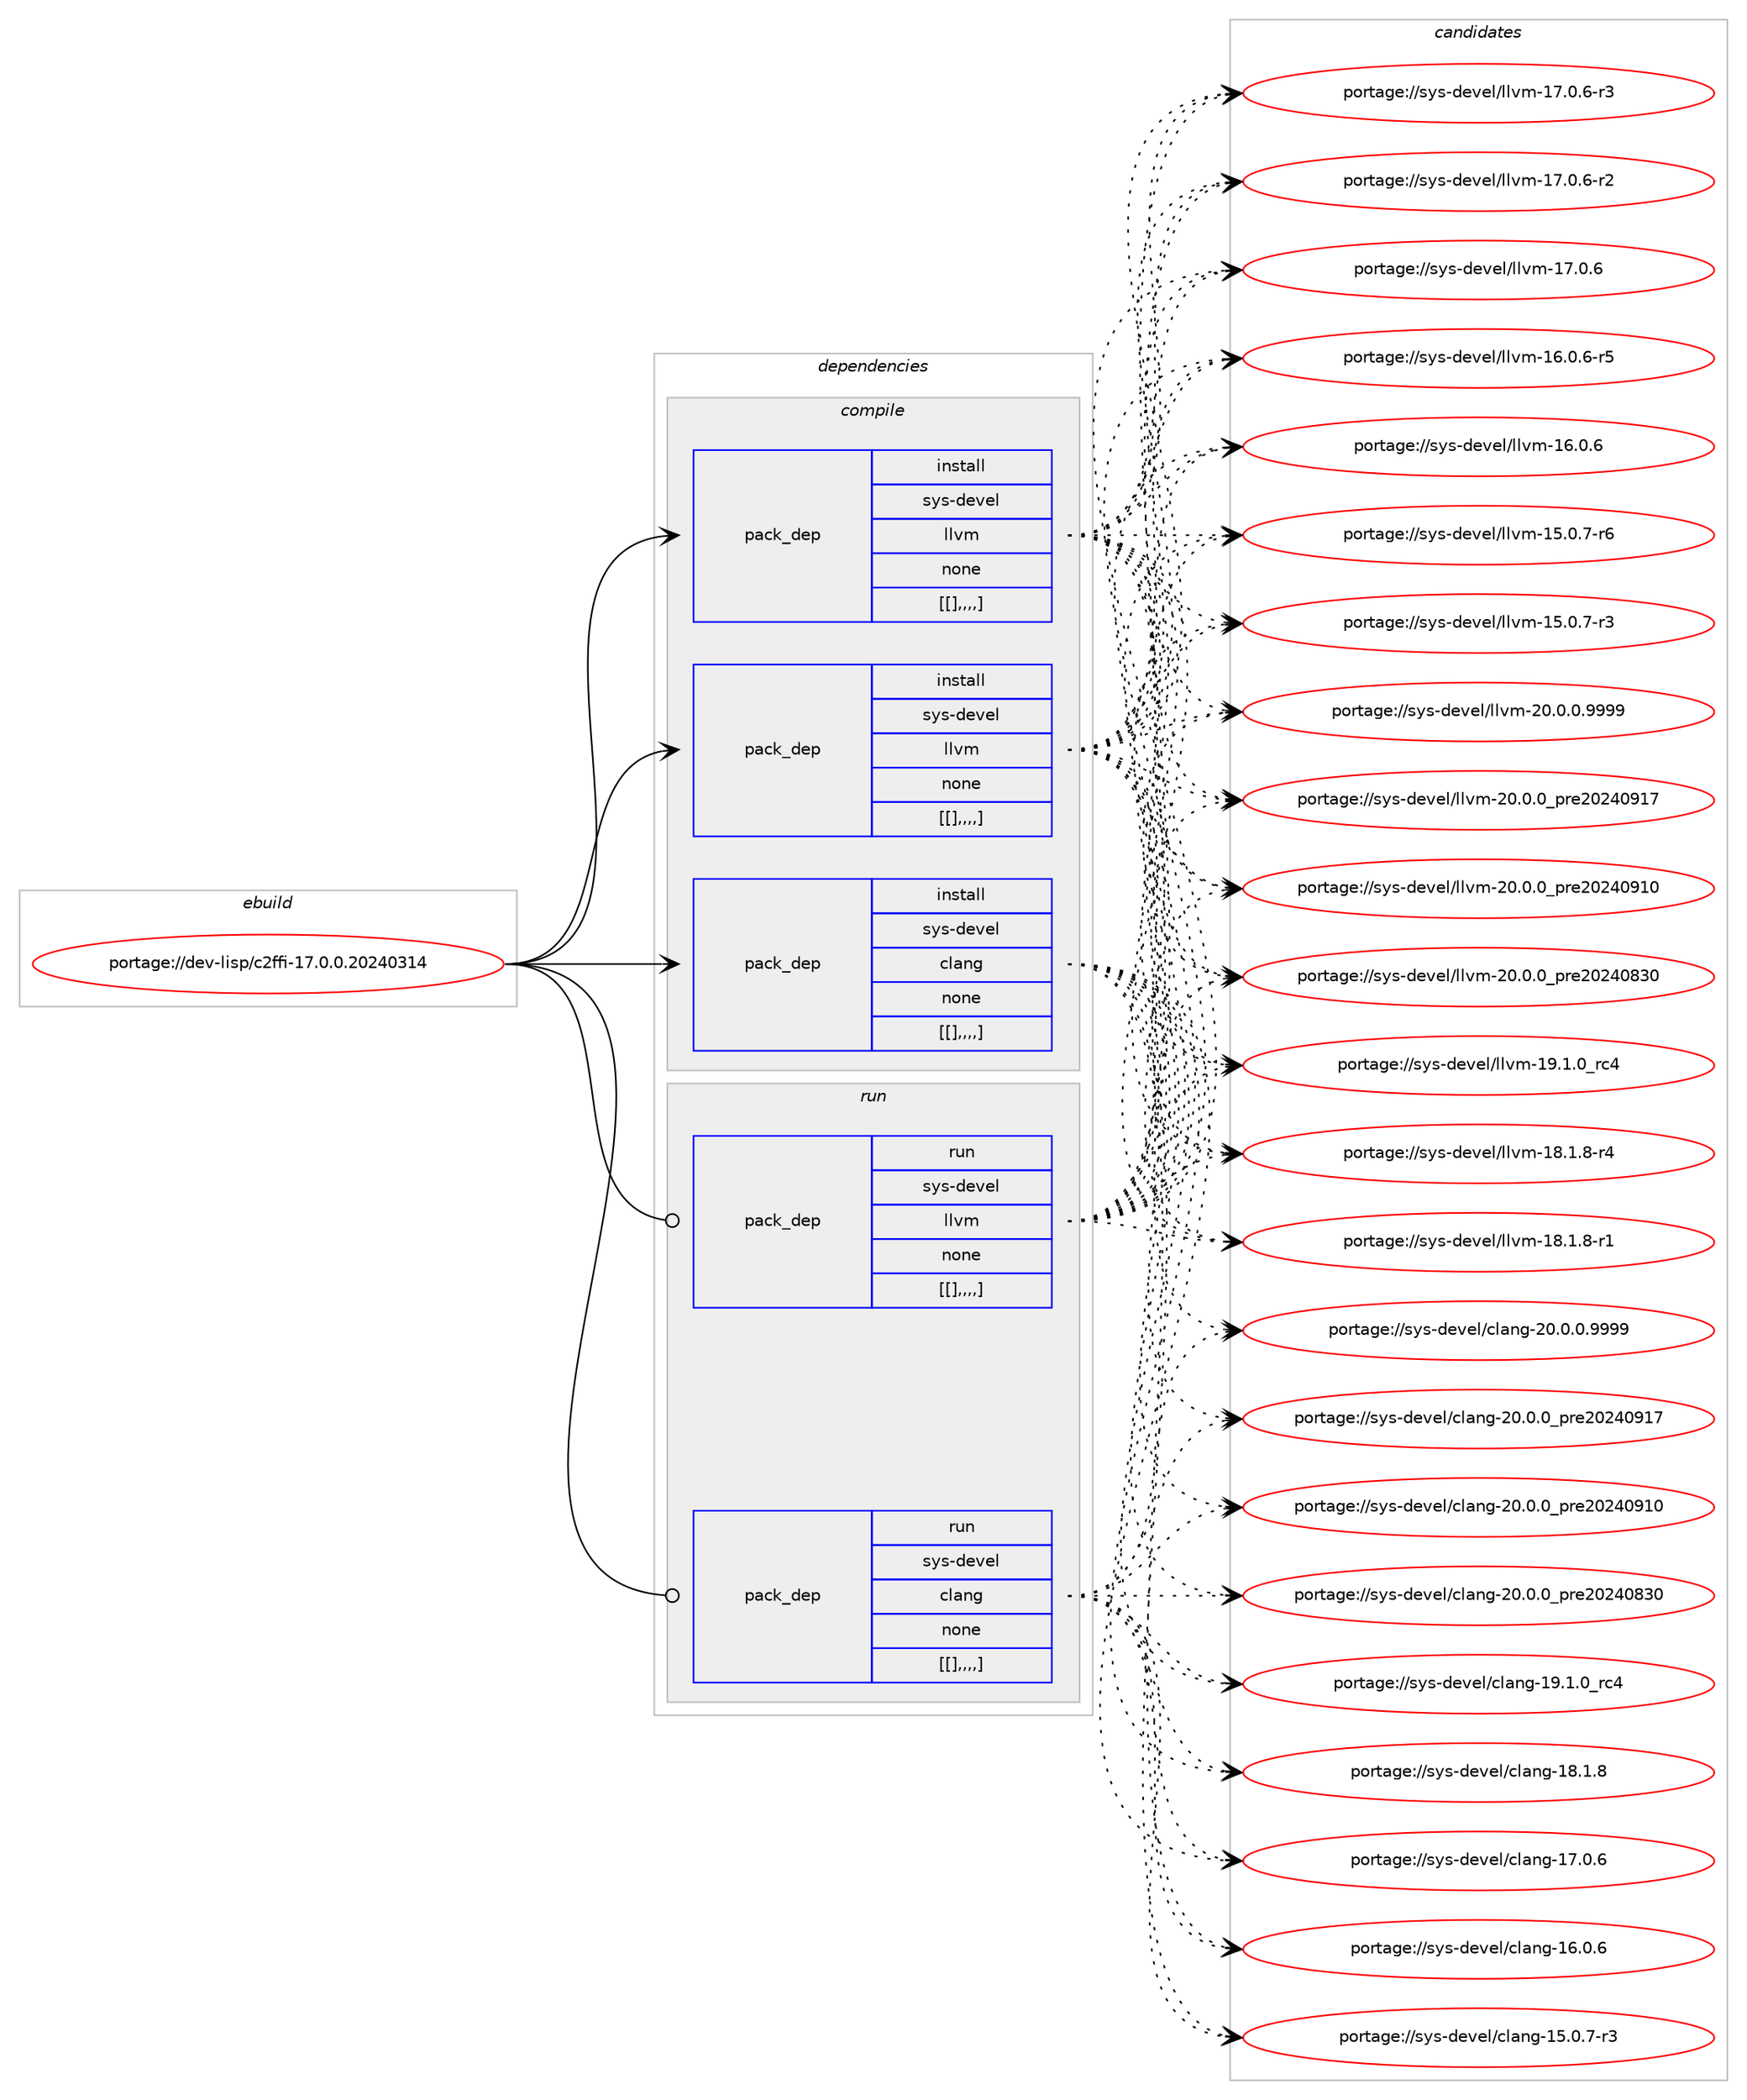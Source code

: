 digraph prolog {

# *************
# Graph options
# *************

newrank=true;
concentrate=true;
compound=true;
graph [rankdir=LR,fontname=Helvetica,fontsize=10,ranksep=1.5];#, ranksep=2.5, nodesep=0.2];
edge  [arrowhead=vee];
node  [fontname=Helvetica,fontsize=10];

# **********
# The ebuild
# **********

subgraph cluster_leftcol {
color=gray;
label=<<i>ebuild</i>>;
id [label="portage://dev-lisp/c2ffi-17.0.0.20240314", color=red, width=4, href="../dev-lisp/c2ffi-17.0.0.20240314.svg"];
}

# ****************
# The dependencies
# ****************

subgraph cluster_midcol {
color=gray;
label=<<i>dependencies</i>>;
subgraph cluster_compile {
fillcolor="#eeeeee";
style=filled;
label=<<i>compile</i>>;
subgraph pack86357 {
dependency116896 [label=<<TABLE BORDER="0" CELLBORDER="1" CELLSPACING="0" CELLPADDING="4" WIDTH="220"><TR><TD ROWSPAN="6" CELLPADDING="30">pack_dep</TD></TR><TR><TD WIDTH="110">install</TD></TR><TR><TD>sys-devel</TD></TR><TR><TD>clang</TD></TR><TR><TD>none</TD></TR><TR><TD>[[],,,,]</TD></TR></TABLE>>, shape=none, color=blue];
}
id:e -> dependency116896:w [weight=20,style="solid",arrowhead="vee"];
subgraph pack86358 {
dependency116897 [label=<<TABLE BORDER="0" CELLBORDER="1" CELLSPACING="0" CELLPADDING="4" WIDTH="220"><TR><TD ROWSPAN="6" CELLPADDING="30">pack_dep</TD></TR><TR><TD WIDTH="110">install</TD></TR><TR><TD>sys-devel</TD></TR><TR><TD>llvm</TD></TR><TR><TD>none</TD></TR><TR><TD>[[],,,,]</TD></TR></TABLE>>, shape=none, color=blue];
}
id:e -> dependency116897:w [weight=20,style="solid",arrowhead="vee"];
subgraph pack86359 {
dependency116898 [label=<<TABLE BORDER="0" CELLBORDER="1" CELLSPACING="0" CELLPADDING="4" WIDTH="220"><TR><TD ROWSPAN="6" CELLPADDING="30">pack_dep</TD></TR><TR><TD WIDTH="110">install</TD></TR><TR><TD>sys-devel</TD></TR><TR><TD>llvm</TD></TR><TR><TD>none</TD></TR><TR><TD>[[],,,,]</TD></TR></TABLE>>, shape=none, color=blue];
}
id:e -> dependency116898:w [weight=20,style="solid",arrowhead="vee"];
}
subgraph cluster_compileandrun {
fillcolor="#eeeeee";
style=filled;
label=<<i>compile and run</i>>;
}
subgraph cluster_run {
fillcolor="#eeeeee";
style=filled;
label=<<i>run</i>>;
subgraph pack86360 {
dependency116899 [label=<<TABLE BORDER="0" CELLBORDER="1" CELLSPACING="0" CELLPADDING="4" WIDTH="220"><TR><TD ROWSPAN="6" CELLPADDING="30">pack_dep</TD></TR><TR><TD WIDTH="110">run</TD></TR><TR><TD>sys-devel</TD></TR><TR><TD>clang</TD></TR><TR><TD>none</TD></TR><TR><TD>[[],,,,]</TD></TR></TABLE>>, shape=none, color=blue];
}
id:e -> dependency116899:w [weight=20,style="solid",arrowhead="odot"];
subgraph pack86361 {
dependency116900 [label=<<TABLE BORDER="0" CELLBORDER="1" CELLSPACING="0" CELLPADDING="4" WIDTH="220"><TR><TD ROWSPAN="6" CELLPADDING="30">pack_dep</TD></TR><TR><TD WIDTH="110">run</TD></TR><TR><TD>sys-devel</TD></TR><TR><TD>llvm</TD></TR><TR><TD>none</TD></TR><TR><TD>[[],,,,]</TD></TR></TABLE>>, shape=none, color=blue];
}
id:e -> dependency116900:w [weight=20,style="solid",arrowhead="odot"];
}
}

# **************
# The candidates
# **************

subgraph cluster_choices {
rank=same;
color=gray;
label=<<i>candidates</i>>;

subgraph choice86357 {
color=black;
nodesep=1;
choice11512111545100101118101108479910897110103455048464846484657575757 [label="portage://sys-devel/clang-20.0.0.9999", color=red, width=4,href="../sys-devel/clang-20.0.0.9999.svg"];
choice1151211154510010111810110847991089711010345504846484648951121141015048505248574955 [label="portage://sys-devel/clang-20.0.0_pre20240917", color=red, width=4,href="../sys-devel/clang-20.0.0_pre20240917.svg"];
choice1151211154510010111810110847991089711010345504846484648951121141015048505248574948 [label="portage://sys-devel/clang-20.0.0_pre20240910", color=red, width=4,href="../sys-devel/clang-20.0.0_pre20240910.svg"];
choice1151211154510010111810110847991089711010345504846484648951121141015048505248565148 [label="portage://sys-devel/clang-20.0.0_pre20240830", color=red, width=4,href="../sys-devel/clang-20.0.0_pre20240830.svg"];
choice1151211154510010111810110847991089711010345495746494648951149952 [label="portage://sys-devel/clang-19.1.0_rc4", color=red, width=4,href="../sys-devel/clang-19.1.0_rc4.svg"];
choice1151211154510010111810110847991089711010345495646494656 [label="portage://sys-devel/clang-18.1.8", color=red, width=4,href="../sys-devel/clang-18.1.8.svg"];
choice1151211154510010111810110847991089711010345495546484654 [label="portage://sys-devel/clang-17.0.6", color=red, width=4,href="../sys-devel/clang-17.0.6.svg"];
choice1151211154510010111810110847991089711010345495446484654 [label="portage://sys-devel/clang-16.0.6", color=red, width=4,href="../sys-devel/clang-16.0.6.svg"];
choice11512111545100101118101108479910897110103454953464846554511451 [label="portage://sys-devel/clang-15.0.7-r3", color=red, width=4,href="../sys-devel/clang-15.0.7-r3.svg"];
dependency116896:e -> choice11512111545100101118101108479910897110103455048464846484657575757:w [style=dotted,weight="100"];
dependency116896:e -> choice1151211154510010111810110847991089711010345504846484648951121141015048505248574955:w [style=dotted,weight="100"];
dependency116896:e -> choice1151211154510010111810110847991089711010345504846484648951121141015048505248574948:w [style=dotted,weight="100"];
dependency116896:e -> choice1151211154510010111810110847991089711010345504846484648951121141015048505248565148:w [style=dotted,weight="100"];
dependency116896:e -> choice1151211154510010111810110847991089711010345495746494648951149952:w [style=dotted,weight="100"];
dependency116896:e -> choice1151211154510010111810110847991089711010345495646494656:w [style=dotted,weight="100"];
dependency116896:e -> choice1151211154510010111810110847991089711010345495546484654:w [style=dotted,weight="100"];
dependency116896:e -> choice1151211154510010111810110847991089711010345495446484654:w [style=dotted,weight="100"];
dependency116896:e -> choice11512111545100101118101108479910897110103454953464846554511451:w [style=dotted,weight="100"];
}
subgraph choice86358 {
color=black;
nodesep=1;
choice1151211154510010111810110847108108118109455048464846484657575757 [label="portage://sys-devel/llvm-20.0.0.9999", color=red, width=4,href="../sys-devel/llvm-20.0.0.9999.svg"];
choice115121115451001011181011084710810811810945504846484648951121141015048505248574955 [label="portage://sys-devel/llvm-20.0.0_pre20240917", color=red, width=4,href="../sys-devel/llvm-20.0.0_pre20240917.svg"];
choice115121115451001011181011084710810811810945504846484648951121141015048505248574948 [label="portage://sys-devel/llvm-20.0.0_pre20240910", color=red, width=4,href="../sys-devel/llvm-20.0.0_pre20240910.svg"];
choice115121115451001011181011084710810811810945504846484648951121141015048505248565148 [label="portage://sys-devel/llvm-20.0.0_pre20240830", color=red, width=4,href="../sys-devel/llvm-20.0.0_pre20240830.svg"];
choice115121115451001011181011084710810811810945495746494648951149952 [label="portage://sys-devel/llvm-19.1.0_rc4", color=red, width=4,href="../sys-devel/llvm-19.1.0_rc4.svg"];
choice1151211154510010111810110847108108118109454956464946564511452 [label="portage://sys-devel/llvm-18.1.8-r4", color=red, width=4,href="../sys-devel/llvm-18.1.8-r4.svg"];
choice1151211154510010111810110847108108118109454956464946564511449 [label="portage://sys-devel/llvm-18.1.8-r1", color=red, width=4,href="../sys-devel/llvm-18.1.8-r1.svg"];
choice1151211154510010111810110847108108118109454955464846544511451 [label="portage://sys-devel/llvm-17.0.6-r3", color=red, width=4,href="../sys-devel/llvm-17.0.6-r3.svg"];
choice1151211154510010111810110847108108118109454955464846544511450 [label="portage://sys-devel/llvm-17.0.6-r2", color=red, width=4,href="../sys-devel/llvm-17.0.6-r2.svg"];
choice115121115451001011181011084710810811810945495546484654 [label="portage://sys-devel/llvm-17.0.6", color=red, width=4,href="../sys-devel/llvm-17.0.6.svg"];
choice1151211154510010111810110847108108118109454954464846544511453 [label="portage://sys-devel/llvm-16.0.6-r5", color=red, width=4,href="../sys-devel/llvm-16.0.6-r5.svg"];
choice115121115451001011181011084710810811810945495446484654 [label="portage://sys-devel/llvm-16.0.6", color=red, width=4,href="../sys-devel/llvm-16.0.6.svg"];
choice1151211154510010111810110847108108118109454953464846554511454 [label="portage://sys-devel/llvm-15.0.7-r6", color=red, width=4,href="../sys-devel/llvm-15.0.7-r6.svg"];
choice1151211154510010111810110847108108118109454953464846554511451 [label="portage://sys-devel/llvm-15.0.7-r3", color=red, width=4,href="../sys-devel/llvm-15.0.7-r3.svg"];
dependency116897:e -> choice1151211154510010111810110847108108118109455048464846484657575757:w [style=dotted,weight="100"];
dependency116897:e -> choice115121115451001011181011084710810811810945504846484648951121141015048505248574955:w [style=dotted,weight="100"];
dependency116897:e -> choice115121115451001011181011084710810811810945504846484648951121141015048505248574948:w [style=dotted,weight="100"];
dependency116897:e -> choice115121115451001011181011084710810811810945504846484648951121141015048505248565148:w [style=dotted,weight="100"];
dependency116897:e -> choice115121115451001011181011084710810811810945495746494648951149952:w [style=dotted,weight="100"];
dependency116897:e -> choice1151211154510010111810110847108108118109454956464946564511452:w [style=dotted,weight="100"];
dependency116897:e -> choice1151211154510010111810110847108108118109454956464946564511449:w [style=dotted,weight="100"];
dependency116897:e -> choice1151211154510010111810110847108108118109454955464846544511451:w [style=dotted,weight="100"];
dependency116897:e -> choice1151211154510010111810110847108108118109454955464846544511450:w [style=dotted,weight="100"];
dependency116897:e -> choice115121115451001011181011084710810811810945495546484654:w [style=dotted,weight="100"];
dependency116897:e -> choice1151211154510010111810110847108108118109454954464846544511453:w [style=dotted,weight="100"];
dependency116897:e -> choice115121115451001011181011084710810811810945495446484654:w [style=dotted,weight="100"];
dependency116897:e -> choice1151211154510010111810110847108108118109454953464846554511454:w [style=dotted,weight="100"];
dependency116897:e -> choice1151211154510010111810110847108108118109454953464846554511451:w [style=dotted,weight="100"];
}
subgraph choice86359 {
color=black;
nodesep=1;
choice1151211154510010111810110847108108118109455048464846484657575757 [label="portage://sys-devel/llvm-20.0.0.9999", color=red, width=4,href="../sys-devel/llvm-20.0.0.9999.svg"];
choice115121115451001011181011084710810811810945504846484648951121141015048505248574955 [label="portage://sys-devel/llvm-20.0.0_pre20240917", color=red, width=4,href="../sys-devel/llvm-20.0.0_pre20240917.svg"];
choice115121115451001011181011084710810811810945504846484648951121141015048505248574948 [label="portage://sys-devel/llvm-20.0.0_pre20240910", color=red, width=4,href="../sys-devel/llvm-20.0.0_pre20240910.svg"];
choice115121115451001011181011084710810811810945504846484648951121141015048505248565148 [label="portage://sys-devel/llvm-20.0.0_pre20240830", color=red, width=4,href="../sys-devel/llvm-20.0.0_pre20240830.svg"];
choice115121115451001011181011084710810811810945495746494648951149952 [label="portage://sys-devel/llvm-19.1.0_rc4", color=red, width=4,href="../sys-devel/llvm-19.1.0_rc4.svg"];
choice1151211154510010111810110847108108118109454956464946564511452 [label="portage://sys-devel/llvm-18.1.8-r4", color=red, width=4,href="../sys-devel/llvm-18.1.8-r4.svg"];
choice1151211154510010111810110847108108118109454956464946564511449 [label="portage://sys-devel/llvm-18.1.8-r1", color=red, width=4,href="../sys-devel/llvm-18.1.8-r1.svg"];
choice1151211154510010111810110847108108118109454955464846544511451 [label="portage://sys-devel/llvm-17.0.6-r3", color=red, width=4,href="../sys-devel/llvm-17.0.6-r3.svg"];
choice1151211154510010111810110847108108118109454955464846544511450 [label="portage://sys-devel/llvm-17.0.6-r2", color=red, width=4,href="../sys-devel/llvm-17.0.6-r2.svg"];
choice115121115451001011181011084710810811810945495546484654 [label="portage://sys-devel/llvm-17.0.6", color=red, width=4,href="../sys-devel/llvm-17.0.6.svg"];
choice1151211154510010111810110847108108118109454954464846544511453 [label="portage://sys-devel/llvm-16.0.6-r5", color=red, width=4,href="../sys-devel/llvm-16.0.6-r5.svg"];
choice115121115451001011181011084710810811810945495446484654 [label="portage://sys-devel/llvm-16.0.6", color=red, width=4,href="../sys-devel/llvm-16.0.6.svg"];
choice1151211154510010111810110847108108118109454953464846554511454 [label="portage://sys-devel/llvm-15.0.7-r6", color=red, width=4,href="../sys-devel/llvm-15.0.7-r6.svg"];
choice1151211154510010111810110847108108118109454953464846554511451 [label="portage://sys-devel/llvm-15.0.7-r3", color=red, width=4,href="../sys-devel/llvm-15.0.7-r3.svg"];
dependency116898:e -> choice1151211154510010111810110847108108118109455048464846484657575757:w [style=dotted,weight="100"];
dependency116898:e -> choice115121115451001011181011084710810811810945504846484648951121141015048505248574955:w [style=dotted,weight="100"];
dependency116898:e -> choice115121115451001011181011084710810811810945504846484648951121141015048505248574948:w [style=dotted,weight="100"];
dependency116898:e -> choice115121115451001011181011084710810811810945504846484648951121141015048505248565148:w [style=dotted,weight="100"];
dependency116898:e -> choice115121115451001011181011084710810811810945495746494648951149952:w [style=dotted,weight="100"];
dependency116898:e -> choice1151211154510010111810110847108108118109454956464946564511452:w [style=dotted,weight="100"];
dependency116898:e -> choice1151211154510010111810110847108108118109454956464946564511449:w [style=dotted,weight="100"];
dependency116898:e -> choice1151211154510010111810110847108108118109454955464846544511451:w [style=dotted,weight="100"];
dependency116898:e -> choice1151211154510010111810110847108108118109454955464846544511450:w [style=dotted,weight="100"];
dependency116898:e -> choice115121115451001011181011084710810811810945495546484654:w [style=dotted,weight="100"];
dependency116898:e -> choice1151211154510010111810110847108108118109454954464846544511453:w [style=dotted,weight="100"];
dependency116898:e -> choice115121115451001011181011084710810811810945495446484654:w [style=dotted,weight="100"];
dependency116898:e -> choice1151211154510010111810110847108108118109454953464846554511454:w [style=dotted,weight="100"];
dependency116898:e -> choice1151211154510010111810110847108108118109454953464846554511451:w [style=dotted,weight="100"];
}
subgraph choice86360 {
color=black;
nodesep=1;
choice11512111545100101118101108479910897110103455048464846484657575757 [label="portage://sys-devel/clang-20.0.0.9999", color=red, width=4,href="../sys-devel/clang-20.0.0.9999.svg"];
choice1151211154510010111810110847991089711010345504846484648951121141015048505248574955 [label="portage://sys-devel/clang-20.0.0_pre20240917", color=red, width=4,href="../sys-devel/clang-20.0.0_pre20240917.svg"];
choice1151211154510010111810110847991089711010345504846484648951121141015048505248574948 [label="portage://sys-devel/clang-20.0.0_pre20240910", color=red, width=4,href="../sys-devel/clang-20.0.0_pre20240910.svg"];
choice1151211154510010111810110847991089711010345504846484648951121141015048505248565148 [label="portage://sys-devel/clang-20.0.0_pre20240830", color=red, width=4,href="../sys-devel/clang-20.0.0_pre20240830.svg"];
choice1151211154510010111810110847991089711010345495746494648951149952 [label="portage://sys-devel/clang-19.1.0_rc4", color=red, width=4,href="../sys-devel/clang-19.1.0_rc4.svg"];
choice1151211154510010111810110847991089711010345495646494656 [label="portage://sys-devel/clang-18.1.8", color=red, width=4,href="../sys-devel/clang-18.1.8.svg"];
choice1151211154510010111810110847991089711010345495546484654 [label="portage://sys-devel/clang-17.0.6", color=red, width=4,href="../sys-devel/clang-17.0.6.svg"];
choice1151211154510010111810110847991089711010345495446484654 [label="portage://sys-devel/clang-16.0.6", color=red, width=4,href="../sys-devel/clang-16.0.6.svg"];
choice11512111545100101118101108479910897110103454953464846554511451 [label="portage://sys-devel/clang-15.0.7-r3", color=red, width=4,href="../sys-devel/clang-15.0.7-r3.svg"];
dependency116899:e -> choice11512111545100101118101108479910897110103455048464846484657575757:w [style=dotted,weight="100"];
dependency116899:e -> choice1151211154510010111810110847991089711010345504846484648951121141015048505248574955:w [style=dotted,weight="100"];
dependency116899:e -> choice1151211154510010111810110847991089711010345504846484648951121141015048505248574948:w [style=dotted,weight="100"];
dependency116899:e -> choice1151211154510010111810110847991089711010345504846484648951121141015048505248565148:w [style=dotted,weight="100"];
dependency116899:e -> choice1151211154510010111810110847991089711010345495746494648951149952:w [style=dotted,weight="100"];
dependency116899:e -> choice1151211154510010111810110847991089711010345495646494656:w [style=dotted,weight="100"];
dependency116899:e -> choice1151211154510010111810110847991089711010345495546484654:w [style=dotted,weight="100"];
dependency116899:e -> choice1151211154510010111810110847991089711010345495446484654:w [style=dotted,weight="100"];
dependency116899:e -> choice11512111545100101118101108479910897110103454953464846554511451:w [style=dotted,weight="100"];
}
subgraph choice86361 {
color=black;
nodesep=1;
choice1151211154510010111810110847108108118109455048464846484657575757 [label="portage://sys-devel/llvm-20.0.0.9999", color=red, width=4,href="../sys-devel/llvm-20.0.0.9999.svg"];
choice115121115451001011181011084710810811810945504846484648951121141015048505248574955 [label="portage://sys-devel/llvm-20.0.0_pre20240917", color=red, width=4,href="../sys-devel/llvm-20.0.0_pre20240917.svg"];
choice115121115451001011181011084710810811810945504846484648951121141015048505248574948 [label="portage://sys-devel/llvm-20.0.0_pre20240910", color=red, width=4,href="../sys-devel/llvm-20.0.0_pre20240910.svg"];
choice115121115451001011181011084710810811810945504846484648951121141015048505248565148 [label="portage://sys-devel/llvm-20.0.0_pre20240830", color=red, width=4,href="../sys-devel/llvm-20.0.0_pre20240830.svg"];
choice115121115451001011181011084710810811810945495746494648951149952 [label="portage://sys-devel/llvm-19.1.0_rc4", color=red, width=4,href="../sys-devel/llvm-19.1.0_rc4.svg"];
choice1151211154510010111810110847108108118109454956464946564511452 [label="portage://sys-devel/llvm-18.1.8-r4", color=red, width=4,href="../sys-devel/llvm-18.1.8-r4.svg"];
choice1151211154510010111810110847108108118109454956464946564511449 [label="portage://sys-devel/llvm-18.1.8-r1", color=red, width=4,href="../sys-devel/llvm-18.1.8-r1.svg"];
choice1151211154510010111810110847108108118109454955464846544511451 [label="portage://sys-devel/llvm-17.0.6-r3", color=red, width=4,href="../sys-devel/llvm-17.0.6-r3.svg"];
choice1151211154510010111810110847108108118109454955464846544511450 [label="portage://sys-devel/llvm-17.0.6-r2", color=red, width=4,href="../sys-devel/llvm-17.0.6-r2.svg"];
choice115121115451001011181011084710810811810945495546484654 [label="portage://sys-devel/llvm-17.0.6", color=red, width=4,href="../sys-devel/llvm-17.0.6.svg"];
choice1151211154510010111810110847108108118109454954464846544511453 [label="portage://sys-devel/llvm-16.0.6-r5", color=red, width=4,href="../sys-devel/llvm-16.0.6-r5.svg"];
choice115121115451001011181011084710810811810945495446484654 [label="portage://sys-devel/llvm-16.0.6", color=red, width=4,href="../sys-devel/llvm-16.0.6.svg"];
choice1151211154510010111810110847108108118109454953464846554511454 [label="portage://sys-devel/llvm-15.0.7-r6", color=red, width=4,href="../sys-devel/llvm-15.0.7-r6.svg"];
choice1151211154510010111810110847108108118109454953464846554511451 [label="portage://sys-devel/llvm-15.0.7-r3", color=red, width=4,href="../sys-devel/llvm-15.0.7-r3.svg"];
dependency116900:e -> choice1151211154510010111810110847108108118109455048464846484657575757:w [style=dotted,weight="100"];
dependency116900:e -> choice115121115451001011181011084710810811810945504846484648951121141015048505248574955:w [style=dotted,weight="100"];
dependency116900:e -> choice115121115451001011181011084710810811810945504846484648951121141015048505248574948:w [style=dotted,weight="100"];
dependency116900:e -> choice115121115451001011181011084710810811810945504846484648951121141015048505248565148:w [style=dotted,weight="100"];
dependency116900:e -> choice115121115451001011181011084710810811810945495746494648951149952:w [style=dotted,weight="100"];
dependency116900:e -> choice1151211154510010111810110847108108118109454956464946564511452:w [style=dotted,weight="100"];
dependency116900:e -> choice1151211154510010111810110847108108118109454956464946564511449:w [style=dotted,weight="100"];
dependency116900:e -> choice1151211154510010111810110847108108118109454955464846544511451:w [style=dotted,weight="100"];
dependency116900:e -> choice1151211154510010111810110847108108118109454955464846544511450:w [style=dotted,weight="100"];
dependency116900:e -> choice115121115451001011181011084710810811810945495546484654:w [style=dotted,weight="100"];
dependency116900:e -> choice1151211154510010111810110847108108118109454954464846544511453:w [style=dotted,weight="100"];
dependency116900:e -> choice115121115451001011181011084710810811810945495446484654:w [style=dotted,weight="100"];
dependency116900:e -> choice1151211154510010111810110847108108118109454953464846554511454:w [style=dotted,weight="100"];
dependency116900:e -> choice1151211154510010111810110847108108118109454953464846554511451:w [style=dotted,weight="100"];
}
}

}
